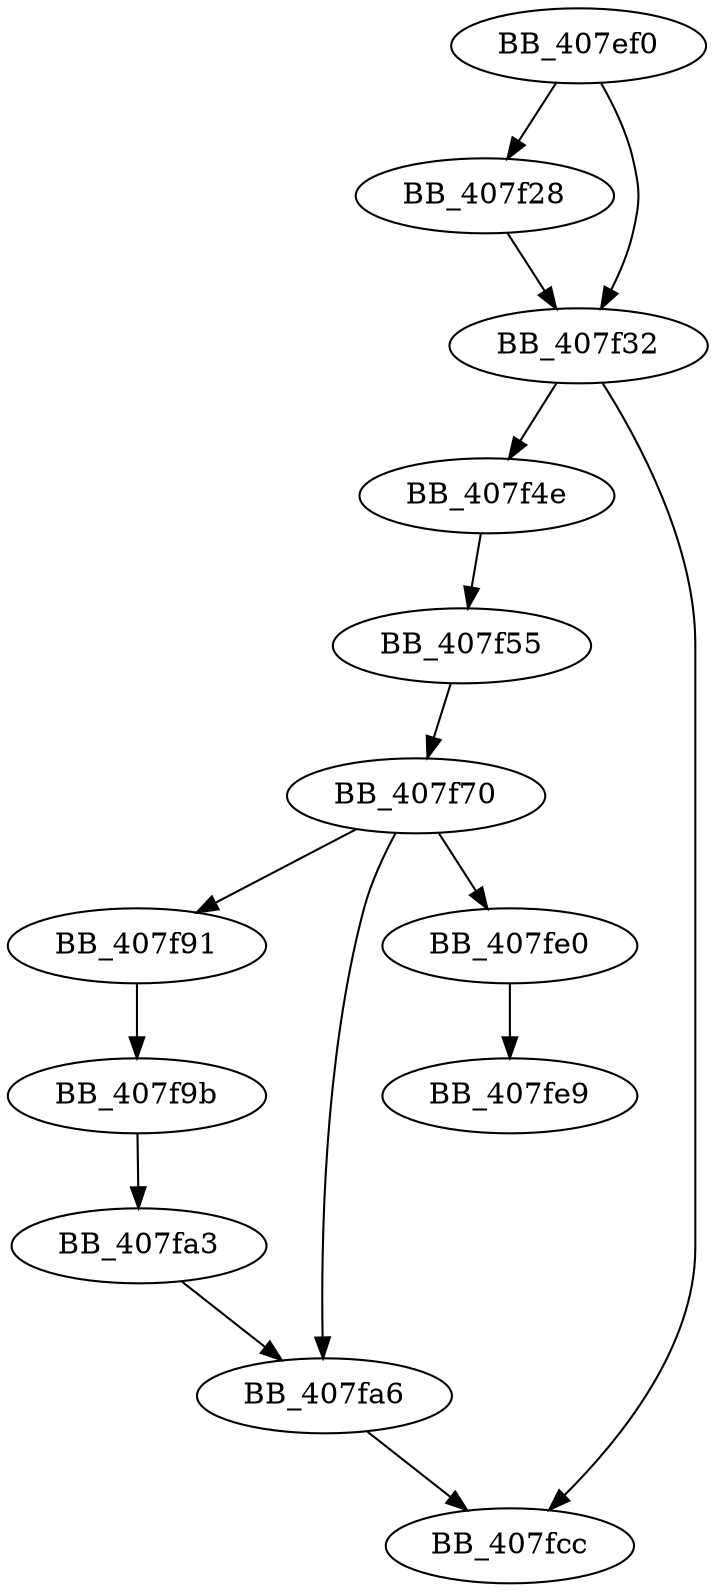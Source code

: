DiGraph sub_407EF0{
BB_407ef0->BB_407f28
BB_407ef0->BB_407f32
BB_407f28->BB_407f32
BB_407f32->BB_407f4e
BB_407f32->BB_407fcc
BB_407f4e->BB_407f55
BB_407f55->BB_407f70
BB_407f70->BB_407f91
BB_407f70->BB_407fa6
BB_407f70->BB_407fe0
BB_407f91->BB_407f9b
BB_407f9b->BB_407fa3
BB_407fa3->BB_407fa6
BB_407fa6->BB_407fcc
BB_407fe0->BB_407fe9
}
